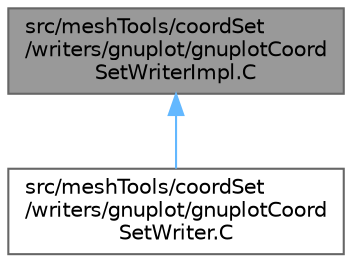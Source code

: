 digraph "src/meshTools/coordSet/writers/gnuplot/gnuplotCoordSetWriterImpl.C"
{
 // LATEX_PDF_SIZE
  bgcolor="transparent";
  edge [fontname=Helvetica,fontsize=10,labelfontname=Helvetica,labelfontsize=10];
  node [fontname=Helvetica,fontsize=10,shape=box,height=0.2,width=0.4];
  Node1 [id="Node000001",label="src/meshTools/coordSet\l/writers/gnuplot/gnuplotCoord\lSetWriterImpl.C",height=0.2,width=0.4,color="gray40", fillcolor="grey60", style="filled", fontcolor="black",tooltip=" "];
  Node1 -> Node2 [id="edge1_Node000001_Node000002",dir="back",color="steelblue1",style="solid",tooltip=" "];
  Node2 [id="Node000002",label="src/meshTools/coordSet\l/writers/gnuplot/gnuplotCoord\lSetWriter.C",height=0.2,width=0.4,color="grey40", fillcolor="white", style="filled",URL="$gnuplotCoordSetWriter_8C.html",tooltip=" "];
}
